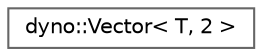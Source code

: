 digraph "Graphical Class Hierarchy"
{
 // LATEX_PDF_SIZE
  bgcolor="transparent";
  edge [fontname=Helvetica,fontsize=10,labelfontname=Helvetica,labelfontsize=10];
  node [fontname=Helvetica,fontsize=10,shape=box,height=0.2,width=0.4];
  rankdir="LR";
  Node0 [id="Node000000",label="dyno::Vector\< T, 2 \>",height=0.2,width=0.4,color="grey40", fillcolor="white", style="filled",URL="$classdyno_1_1_vector_3_01_t_00_012_01_4.html",tooltip=" "];
}
